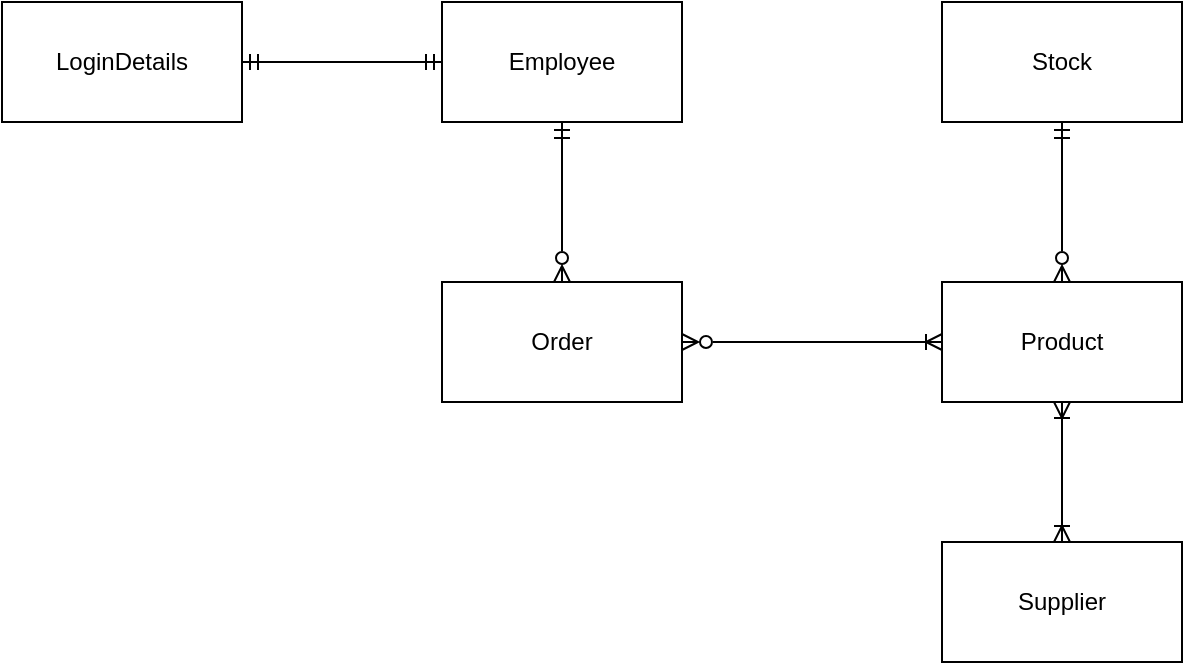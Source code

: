 <mxfile version="16.4.0" type="device"><diagram id="ALXZJFoucfn_XbS03I5x" name="Page-1"><mxGraphModel dx="1038" dy="649" grid="1" gridSize="10" guides="1" tooltips="1" connect="1" arrows="1" fold="1" page="1" pageScale="1" pageWidth="827" pageHeight="1169" math="0" shadow="0"><root><mxCell id="0"/><mxCell id="1" parent="0"/><mxCell id="MSpw702oj93ykQEXOTIH-1" value="Employee" style="rounded=0;whiteSpace=wrap;html=1;" vertex="1" parent="1"><mxGeometry x="360" y="120" width="120" height="60" as="geometry"/></mxCell><mxCell id="MSpw702oj93ykQEXOTIH-10" style="edgeStyle=orthogonalEdgeStyle;rounded=0;orthogonalLoop=1;jettySize=auto;html=1;exitX=0.5;exitY=0;exitDx=0;exitDy=0;startArrow=ERzeroToMany;startFill=0;endArrow=ERmandOne;endFill=0;entryX=0.5;entryY=1;entryDx=0;entryDy=0;" edge="1" parent="1" source="MSpw702oj93ykQEXOTIH-2" target="MSpw702oj93ykQEXOTIH-1"><mxGeometry relative="1" as="geometry"><mxPoint x="440" y="200" as="targetPoint"/></mxGeometry></mxCell><mxCell id="MSpw702oj93ykQEXOTIH-11" style="edgeStyle=orthogonalEdgeStyle;rounded=0;orthogonalLoop=1;jettySize=auto;html=1;exitX=1;exitY=0.5;exitDx=0;exitDy=0;entryX=0;entryY=0.5;entryDx=0;entryDy=0;startArrow=ERzeroToMany;startFill=0;endArrow=ERoneToMany;endFill=0;" edge="1" parent="1" source="MSpw702oj93ykQEXOTIH-2" target="MSpw702oj93ykQEXOTIH-5"><mxGeometry relative="1" as="geometry"/></mxCell><mxCell id="MSpw702oj93ykQEXOTIH-2" value="Order" style="rounded=0;whiteSpace=wrap;html=1;" vertex="1" parent="1"><mxGeometry x="360" y="260" width="120" height="60" as="geometry"/></mxCell><mxCell id="MSpw702oj93ykQEXOTIH-3" value="Supplier" style="rounded=0;whiteSpace=wrap;html=1;" vertex="1" parent="1"><mxGeometry x="610" y="390" width="120" height="60" as="geometry"/></mxCell><mxCell id="MSpw702oj93ykQEXOTIH-12" style="edgeStyle=orthogonalEdgeStyle;rounded=0;orthogonalLoop=1;jettySize=auto;html=1;exitX=0.5;exitY=1;exitDx=0;exitDy=0;entryX=0.5;entryY=0;entryDx=0;entryDy=0;startArrow=ERmandOne;startFill=0;endArrow=ERzeroToMany;endFill=0;" edge="1" parent="1" source="MSpw702oj93ykQEXOTIH-4" target="MSpw702oj93ykQEXOTIH-5"><mxGeometry relative="1" as="geometry"/></mxCell><mxCell id="MSpw702oj93ykQEXOTIH-4" value="Stock" style="rounded=0;whiteSpace=wrap;html=1;" vertex="1" parent="1"><mxGeometry x="610" y="120" width="120" height="60" as="geometry"/></mxCell><mxCell id="MSpw702oj93ykQEXOTIH-14" style="edgeStyle=orthogonalEdgeStyle;rounded=0;orthogonalLoop=1;jettySize=auto;html=1;exitX=0.5;exitY=1;exitDx=0;exitDy=0;entryX=0.5;entryY=0;entryDx=0;entryDy=0;startArrow=ERoneToMany;startFill=0;endArrow=ERoneToMany;endFill=0;" edge="1" parent="1" source="MSpw702oj93ykQEXOTIH-5" target="MSpw702oj93ykQEXOTIH-3"><mxGeometry relative="1" as="geometry"/></mxCell><mxCell id="MSpw702oj93ykQEXOTIH-5" value="Product" style="rounded=0;whiteSpace=wrap;html=1;" vertex="1" parent="1"><mxGeometry x="610" y="260" width="120" height="60" as="geometry"/></mxCell><mxCell id="MSpw702oj93ykQEXOTIH-9" style="edgeStyle=orthogonalEdgeStyle;rounded=0;orthogonalLoop=1;jettySize=auto;html=1;exitX=1;exitY=0.5;exitDx=0;exitDy=0;entryX=0;entryY=0.5;entryDx=0;entryDy=0;endArrow=ERmandOne;endFill=0;startArrow=ERmandOne;startFill=0;" edge="1" parent="1" source="MSpw702oj93ykQEXOTIH-6" target="MSpw702oj93ykQEXOTIH-1"><mxGeometry relative="1" as="geometry"/></mxCell><mxCell id="MSpw702oj93ykQEXOTIH-6" value="LoginDetails" style="rounded=0;whiteSpace=wrap;html=1;" vertex="1" parent="1"><mxGeometry x="140" y="120" width="120" height="60" as="geometry"/></mxCell></root></mxGraphModel></diagram></mxfile>